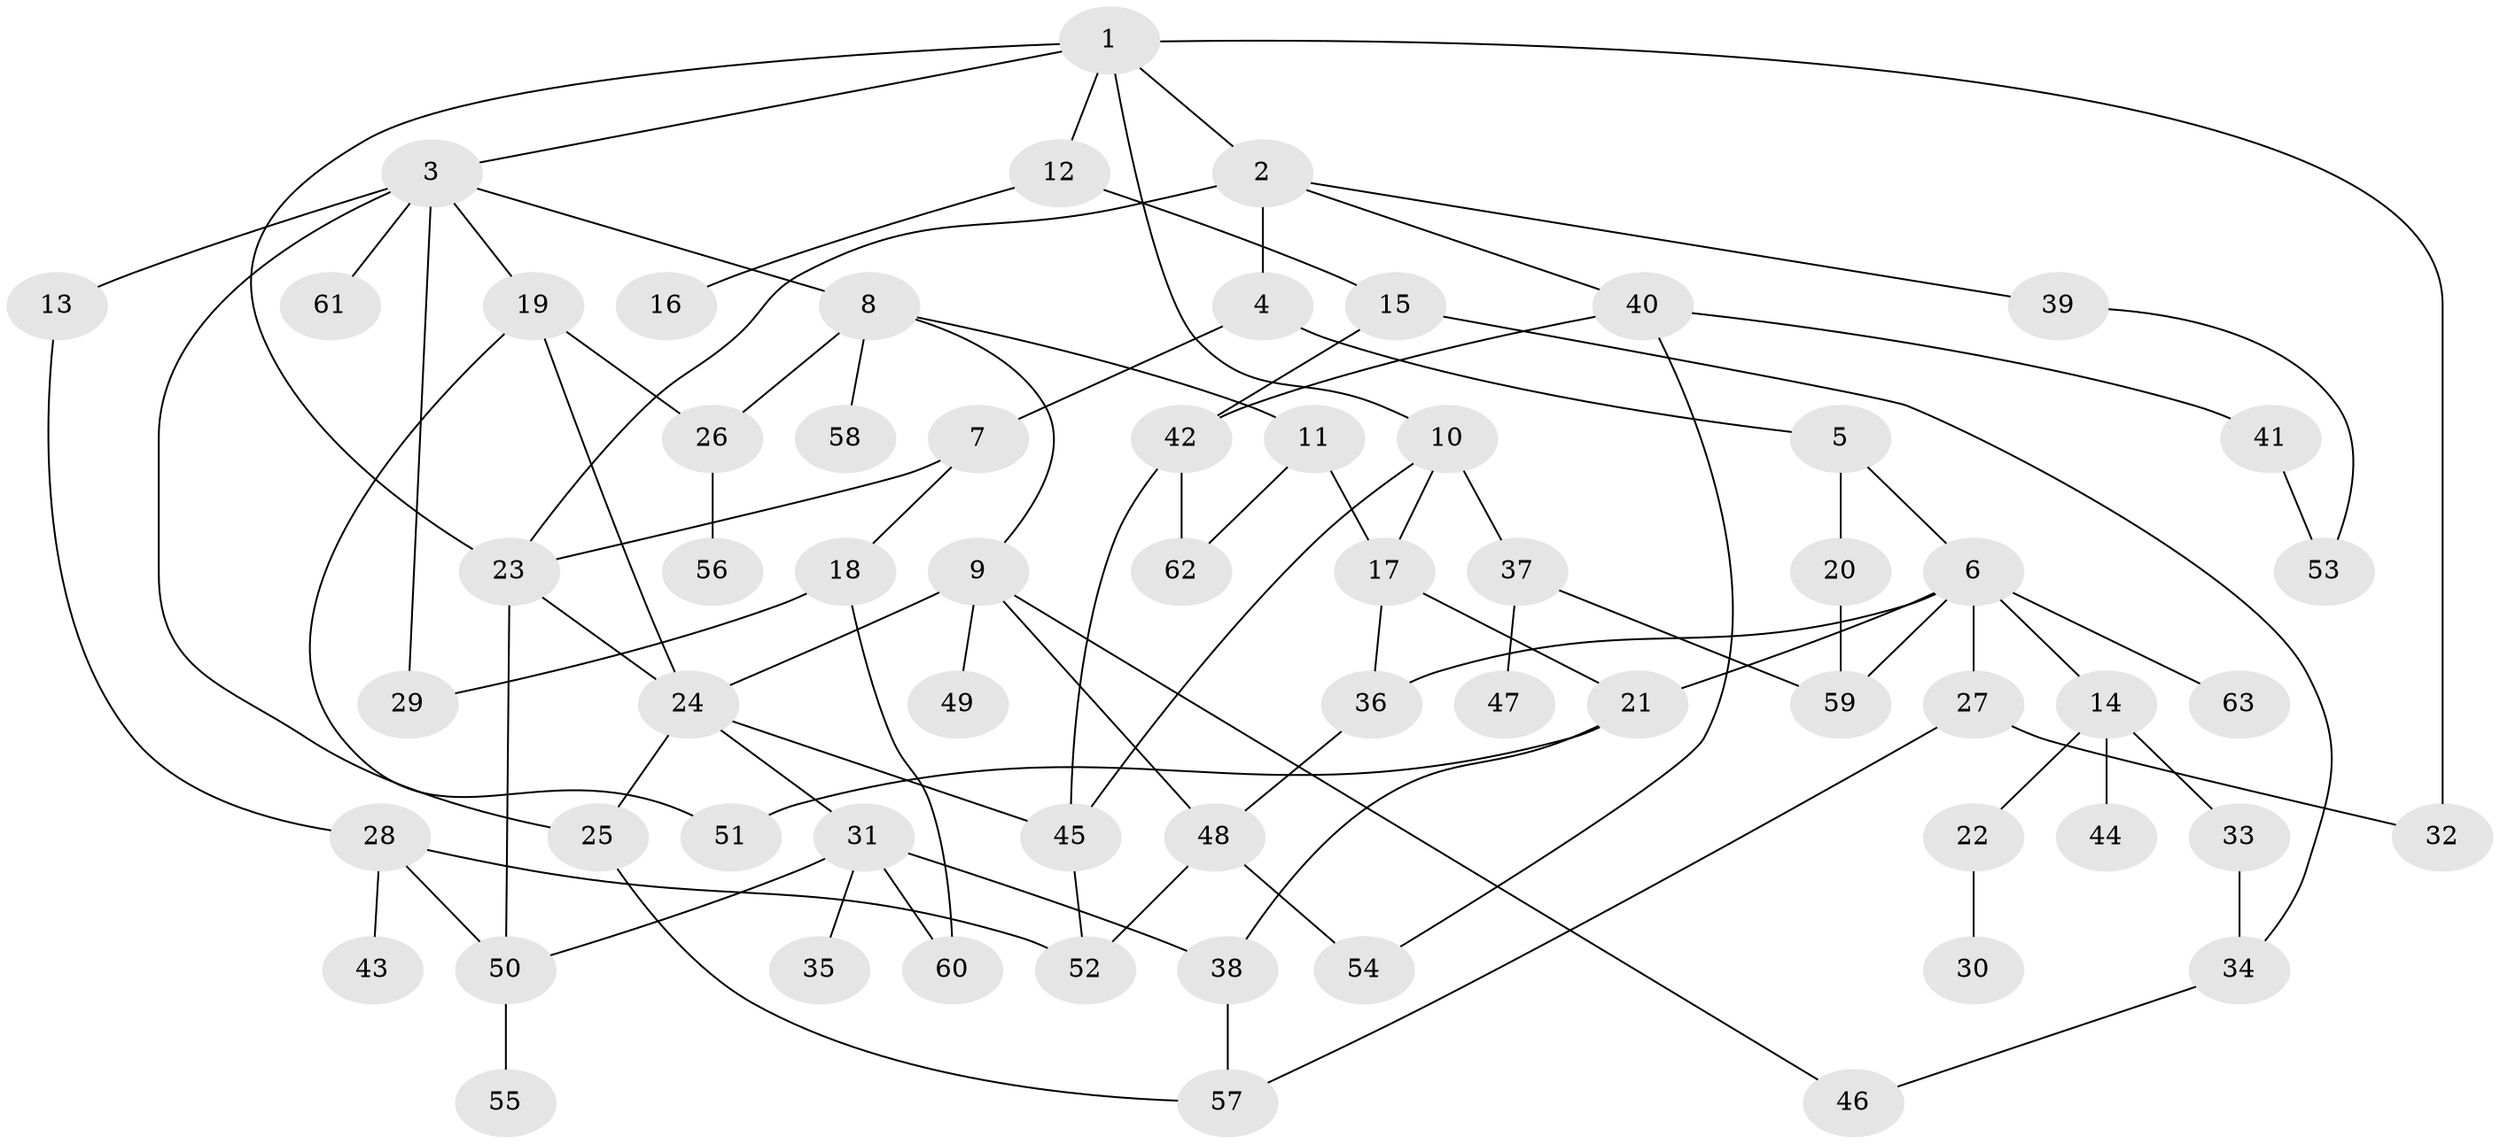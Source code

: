 // coarse degree distribution, {6: 0.13157894736842105, 4: 0.21052631578947367, 3: 0.18421052631578946, 5: 0.05263157894736842, 9: 0.02631578947368421, 1: 0.2631578947368421, 2: 0.10526315789473684, 8: 0.02631578947368421}
// Generated by graph-tools (version 1.1) at 2025/49/03/04/25 22:49:06]
// undirected, 63 vertices, 93 edges
graph export_dot {
  node [color=gray90,style=filled];
  1;
  2;
  3;
  4;
  5;
  6;
  7;
  8;
  9;
  10;
  11;
  12;
  13;
  14;
  15;
  16;
  17;
  18;
  19;
  20;
  21;
  22;
  23;
  24;
  25;
  26;
  27;
  28;
  29;
  30;
  31;
  32;
  33;
  34;
  35;
  36;
  37;
  38;
  39;
  40;
  41;
  42;
  43;
  44;
  45;
  46;
  47;
  48;
  49;
  50;
  51;
  52;
  53;
  54;
  55;
  56;
  57;
  58;
  59;
  60;
  61;
  62;
  63;
  1 -- 2;
  1 -- 3;
  1 -- 10;
  1 -- 12;
  1 -- 32;
  1 -- 23;
  2 -- 4;
  2 -- 39;
  2 -- 40;
  2 -- 23;
  3 -- 8;
  3 -- 13;
  3 -- 19;
  3 -- 25;
  3 -- 29;
  3 -- 61;
  4 -- 5;
  4 -- 7;
  5 -- 6;
  5 -- 20;
  6 -- 14;
  6 -- 21;
  6 -- 27;
  6 -- 36;
  6 -- 59;
  6 -- 63;
  7 -- 18;
  7 -- 23;
  8 -- 9;
  8 -- 11;
  8 -- 26;
  8 -- 58;
  9 -- 24;
  9 -- 46;
  9 -- 49;
  9 -- 48;
  10 -- 17;
  10 -- 37;
  10 -- 45;
  11 -- 62;
  11 -- 17;
  12 -- 15;
  12 -- 16;
  13 -- 28;
  14 -- 22;
  14 -- 33;
  14 -- 44;
  15 -- 42;
  15 -- 34;
  17 -- 36;
  17 -- 21;
  18 -- 29;
  18 -- 60;
  19 -- 24;
  19 -- 26;
  19 -- 51;
  20 -- 59;
  21 -- 38;
  21 -- 51;
  22 -- 30;
  23 -- 24;
  23 -- 50;
  24 -- 31;
  24 -- 45;
  24 -- 25;
  25 -- 57;
  26 -- 56;
  27 -- 57;
  27 -- 32;
  28 -- 43;
  28 -- 52;
  28 -- 50;
  31 -- 35;
  31 -- 50;
  31 -- 60;
  31 -- 38;
  33 -- 34;
  34 -- 46;
  36 -- 48;
  37 -- 47;
  37 -- 59;
  38 -- 57;
  39 -- 53;
  40 -- 41;
  40 -- 54;
  40 -- 42;
  41 -- 53;
  42 -- 62;
  42 -- 45;
  45 -- 52;
  48 -- 52;
  48 -- 54;
  50 -- 55;
}
